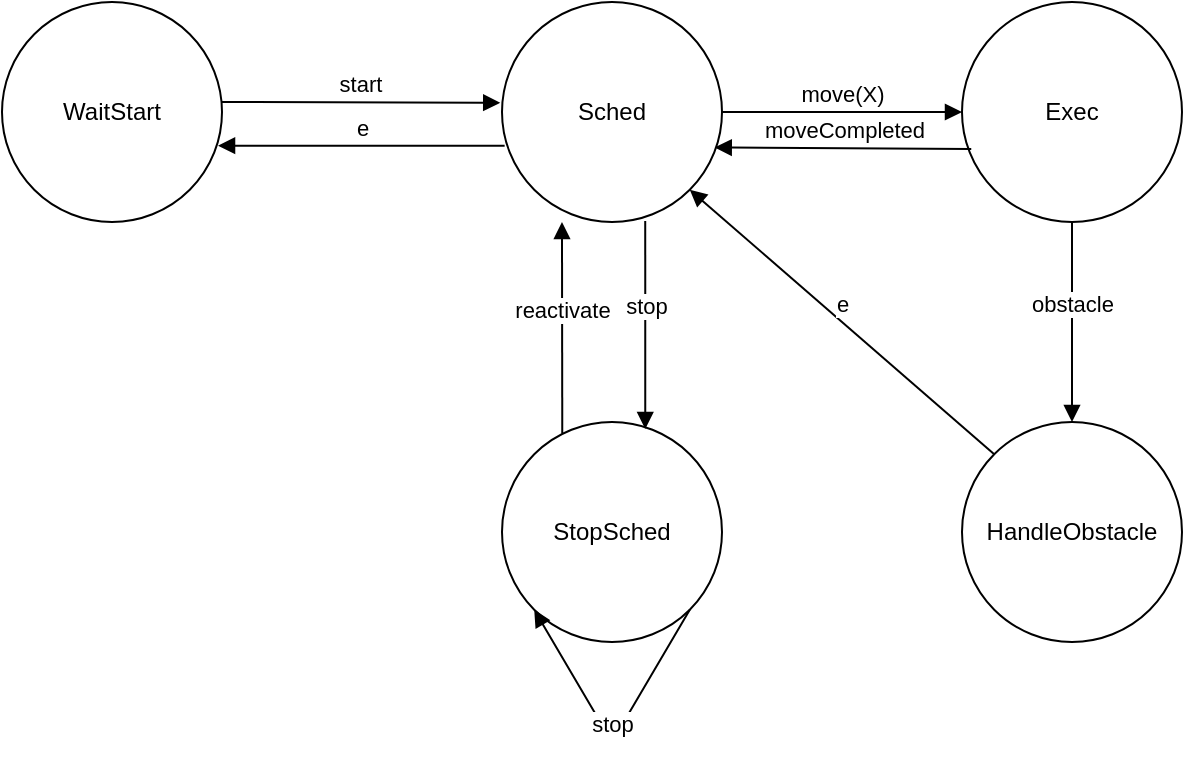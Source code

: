 <mxfile version="12.1.0" type="device" pages="1"><diagram id="JYTyOHGOhtkRoVSDCIXd" name="Page-1"><mxGraphModel dx="219" dy="125" grid="1" gridSize="10" guides="1" tooltips="1" connect="1" arrows="1" fold="1" page="1" pageScale="1" pageWidth="827" pageHeight="1169" math="0" shadow="0"><root><mxCell id="0"/><mxCell id="1" parent="0"/><mxCell id="s0b9L_krxAx5MLCL9W3s-39" value="WaitStart" style="ellipse;whiteSpace=wrap;html=1;" parent="1" vertex="1"><mxGeometry x="90" y="240" width="110" height="110" as="geometry"/></mxCell><mxCell id="s0b9L_krxAx5MLCL9W3s-40" value="Sched" style="ellipse;whiteSpace=wrap;html=1;" parent="1" vertex="1"><mxGeometry x="340" y="240" width="110" height="110" as="geometry"/></mxCell><mxCell id="s0b9L_krxAx5MLCL9W3s-41" value="Exec" style="ellipse;whiteSpace=wrap;html=1;" parent="1" vertex="1"><mxGeometry x="570" y="240" width="110" height="110" as="geometry"/></mxCell><mxCell id="s0b9L_krxAx5MLCL9W3s-42" value="start" style="html=1;verticalAlign=bottom;endArrow=block;entryX=-0.008;entryY=0.458;entryDx=0;entryDy=0;entryPerimeter=0;" parent="1" target="s0b9L_krxAx5MLCL9W3s-40" edge="1"><mxGeometry width="80" relative="1" as="geometry"><mxPoint x="200" y="290" as="sourcePoint"/><mxPoint x="280" y="290" as="targetPoint"/></mxGeometry></mxCell><mxCell id="s0b9L_krxAx5MLCL9W3s-80" value="move(X)&lt;span style=&quot;font-family: &amp;#34;helvetica&amp;#34; , &amp;#34;arial&amp;#34; , sans-serif ; font-size: 0px ; background-color: rgb(248 , 249 , 250)&quot;&gt;%3CmxGraphModel%3E%3Croot%3E%3CmxCell%20id%3D%220%22%2F%3E%3CmxCell%20id%3D%221%22%20parent%3D%220%22%2F%3E%3CmxCell%20id%3D%222%22%20value%3D%22start%22%20style%3D%22html%3D1%3BverticalAlign%3Dbottom%3BendArrow%3Dblock%3BentryX%3D-0.008%3BentryY%3D0.458%3BentryDx%3D0%3BentryDy%3D0%3BentryPerimeter%3D0%3B%22%20edge%3D%221%22%20parent%3D%221%22%3E%3CmxGeometry%20width%3D%2280%22%20relative%3D%221%22%20as%3D%22geometry%22%3E%3CmxPoint%20x%3D%22200.0%22%20y%3D%22290%22%20as%3D%22sourcePoint%22%2F%3E%3CmxPoint%20x%3D%22339.12%22%20y%3D%22290.38%22%20as%3D%22targetPoint%22%2F%3E%3C%2FmxGeometry%3E%3C%2FmxCell%3E%3C%2Froot%3E%3C%2FmxGraphModel%3E&lt;/span&gt;" style="html=1;verticalAlign=bottom;endArrow=block;entryX=0;entryY=0.5;entryDx=0;entryDy=0;exitX=1;exitY=0.5;exitDx=0;exitDy=0;" parent="1" source="s0b9L_krxAx5MLCL9W3s-40" target="s0b9L_krxAx5MLCL9W3s-41" edge="1"><mxGeometry width="80" relative="1" as="geometry"><mxPoint x="210.0" y="300" as="sourcePoint"/><mxPoint x="349.12" y="300.38" as="targetPoint"/></mxGeometry></mxCell><mxCell id="s0b9L_krxAx5MLCL9W3s-83" value="HandleObstacle" style="ellipse;whiteSpace=wrap;html=1;" parent="1" vertex="1"><mxGeometry x="570" y="450" width="110" height="110" as="geometry"/></mxCell><mxCell id="s0b9L_krxAx5MLCL9W3s-84" value="StopSched" style="ellipse;whiteSpace=wrap;html=1;" parent="1" vertex="1"><mxGeometry x="340" y="450" width="110" height="110" as="geometry"/></mxCell><mxCell id="s0b9L_krxAx5MLCL9W3s-85" value="e" style="html=1;verticalAlign=bottom;endArrow=block;exitX=0.012;exitY=0.653;exitDx=0;exitDy=0;exitPerimeter=0;entryX=0.982;entryY=0.653;entryDx=0;entryDy=0;entryPerimeter=0;" parent="1" source="s0b9L_krxAx5MLCL9W3s-40" target="s0b9L_krxAx5MLCL9W3s-39" edge="1"><mxGeometry width="80" relative="1" as="geometry"><mxPoint x="210.0" y="300" as="sourcePoint"/><mxPoint x="300" y="380" as="targetPoint"/></mxGeometry></mxCell><mxCell id="s0b9L_krxAx5MLCL9W3s-87" value="moveCompleted" style="html=1;verticalAlign=bottom;endArrow=block;entryX=0.967;entryY=0.661;entryDx=0;entryDy=0;exitX=0.042;exitY=0.668;exitDx=0;exitDy=0;entryPerimeter=0;exitPerimeter=0;" parent="1" source="s0b9L_krxAx5MLCL9W3s-41" target="s0b9L_krxAx5MLCL9W3s-40" edge="1"><mxGeometry width="80" relative="1" as="geometry"><mxPoint x="413" y="390" as="sourcePoint"/><mxPoint x="533" y="390" as="targetPoint"/></mxGeometry></mxCell><mxCell id="s0b9L_krxAx5MLCL9W3s-88" value="obstacle" style="html=1;verticalAlign=bottom;endArrow=block;entryX=0.5;entryY=0;entryDx=0;entryDy=0;exitX=0.5;exitY=1;exitDx=0;exitDy=0;" parent="1" source="s0b9L_krxAx5MLCL9W3s-41" target="s0b9L_krxAx5MLCL9W3s-83" edge="1"><mxGeometry width="80" relative="1" as="geometry"><mxPoint x="470" y="315" as="sourcePoint"/><mxPoint x="590" y="315" as="targetPoint"/></mxGeometry></mxCell><mxCell id="s0b9L_krxAx5MLCL9W3s-89" value="e" style="html=1;verticalAlign=bottom;endArrow=block;entryX=1;entryY=1;entryDx=0;entryDy=0;exitX=0;exitY=0;exitDx=0;exitDy=0;" parent="1" source="s0b9L_krxAx5MLCL9W3s-83" target="s0b9L_krxAx5MLCL9W3s-40" edge="1"><mxGeometry width="80" relative="1" as="geometry"><mxPoint x="480" y="325" as="sourcePoint"/><mxPoint x="600" y="325" as="targetPoint"/></mxGeometry></mxCell><mxCell id="s0b9L_krxAx5MLCL9W3s-90" value="stop" style="html=1;verticalAlign=bottom;endArrow=block;entryX=0.633;entryY=0.032;entryDx=0;entryDy=0;exitX=0.651;exitY=0.995;exitDx=0;exitDy=0;entryPerimeter=0;exitPerimeter=0;" parent="1" edge="1" source="s0b9L_krxAx5MLCL9W3s-40"><mxGeometry width="80" relative="1" as="geometry"><mxPoint x="413.28" y="349.34" as="sourcePoint"/><mxPoint x="411.63" y="453.52" as="targetPoint"/></mxGeometry></mxCell><mxCell id="s0b9L_krxAx5MLCL9W3s-91" value="reactivate" style="html=1;verticalAlign=bottom;endArrow=block;entryX=0.409;entryY=0.991;entryDx=0;entryDy=0;entryPerimeter=0;exitX=0.274;exitY=0.051;exitDx=0;exitDy=0;exitPerimeter=0;" parent="1" edge="1" source="s0b9L_krxAx5MLCL9W3s-84"><mxGeometry width="80" relative="1" as="geometry"><mxPoint x="370" y="450" as="sourcePoint"/><mxPoint x="369.99" y="350.01" as="targetPoint"/></mxGeometry></mxCell><mxCell id="s0b9L_krxAx5MLCL9W3s-92" value="stop" style="html=1;verticalAlign=bottom;endArrow=block;entryX=0;entryY=1;entryDx=0;entryDy=0;exitX=1;exitY=1;exitDx=0;exitDy=0;" parent="1" source="s0b9L_krxAx5MLCL9W3s-84" target="s0b9L_krxAx5MLCL9W3s-84" edge="1"><mxGeometry width="80" relative="1" as="geometry"><mxPoint x="423.28" y="359.34" as="sourcePoint"/><mxPoint x="421.63" y="463.52" as="targetPoint"/><Array as="points"><mxPoint x="395" y="610"/></Array></mxGeometry></mxCell></root></mxGraphModel></diagram></mxfile>